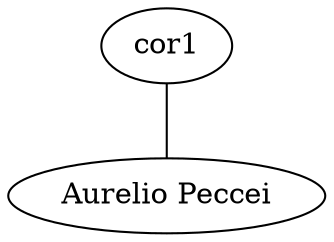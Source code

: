 // Copyright 2022, Antonio Alvarado Hernández

graph spain {
    subgraph industrialist {
        ap2 [
            label="Aurelio Peccei",
            full="Aurelio Peccei",
            link="https://en.wikipedia.org/wiki/Aurelio_Peccei",
        ];
    };

    cor1 -- ap2;
}
